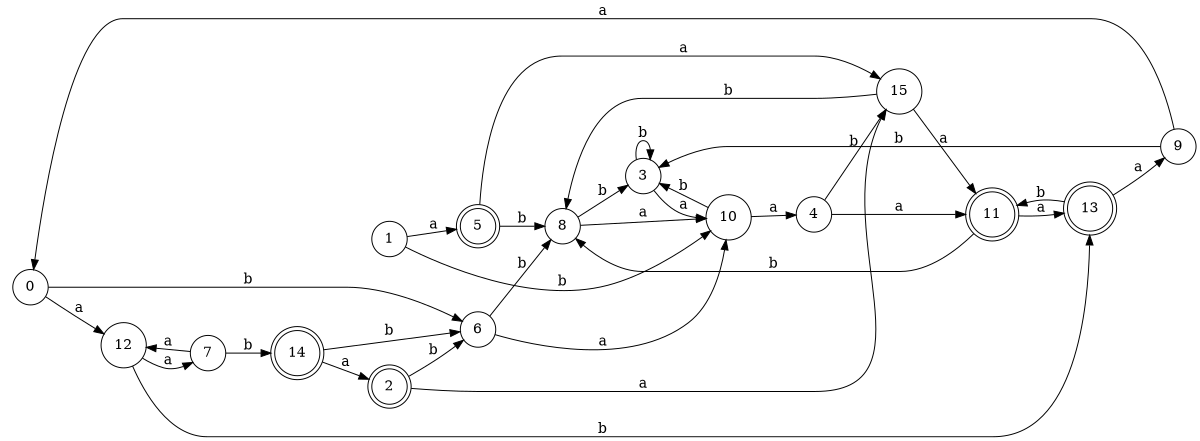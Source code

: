 digraph n13_9 {
__start0 [label="" shape="none"];

rankdir=LR;
size="8,5";

s0 [style="filled", color="black", fillcolor="white" shape="circle", label="0"];
s1 [style="filled", color="black", fillcolor="white" shape="circle", label="1"];
s2 [style="rounded,filled", color="black", fillcolor="white" shape="doublecircle", label="2"];
s3 [style="filled", color="black", fillcolor="white" shape="circle", label="3"];
s4 [style="filled", color="black", fillcolor="white" shape="circle", label="4"];
s5 [style="rounded,filled", color="black", fillcolor="white" shape="doublecircle", label="5"];
s6 [style="filled", color="black", fillcolor="white" shape="circle", label="6"];
s7 [style="filled", color="black", fillcolor="white" shape="circle", label="7"];
s8 [style="filled", color="black", fillcolor="white" shape="circle", label="8"];
s9 [style="filled", color="black", fillcolor="white" shape="circle", label="9"];
s10 [style="filled", color="black", fillcolor="white" shape="circle", label="10"];
s11 [style="rounded,filled", color="black", fillcolor="white" shape="doublecircle", label="11"];
s12 [style="filled", color="black", fillcolor="white" shape="circle", label="12"];
s13 [style="rounded,filled", color="black", fillcolor="white" shape="doublecircle", label="13"];
s14 [style="rounded,filled", color="black", fillcolor="white" shape="doublecircle", label="14"];
s15 [style="filled", color="black", fillcolor="white" shape="circle", label="15"];
s0 -> s12 [label="a"];
s0 -> s6 [label="b"];
s1 -> s5 [label="a"];
s1 -> s10 [label="b"];
s2 -> s15 [label="a"];
s2 -> s6 [label="b"];
s3 -> s10 [label="a"];
s3 -> s3 [label="b"];
s4 -> s11 [label="a"];
s4 -> s15 [label="b"];
s5 -> s15 [label="a"];
s5 -> s8 [label="b"];
s6 -> s10 [label="a"];
s6 -> s8 [label="b"];
s7 -> s12 [label="a"];
s7 -> s14 [label="b"];
s8 -> s10 [label="a"];
s8 -> s3 [label="b"];
s9 -> s0 [label="a"];
s9 -> s3 [label="b"];
s10 -> s4 [label="a"];
s10 -> s3 [label="b"];
s11 -> s13 [label="a"];
s11 -> s8 [label="b"];
s12 -> s7 [label="a"];
s12 -> s13 [label="b"];
s13 -> s9 [label="a"];
s13 -> s11 [label="b"];
s14 -> s2 [label="a"];
s14 -> s6 [label="b"];
s15 -> s11 [label="a"];
s15 -> s8 [label="b"];

}